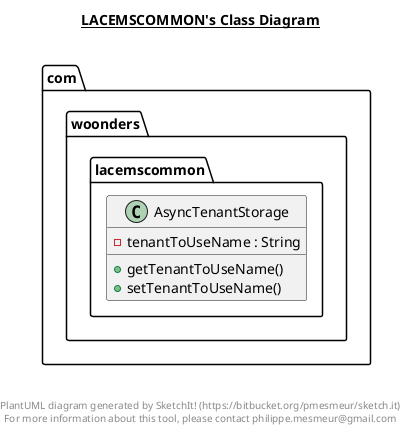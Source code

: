@startuml

title __LACEMSCOMMON's Class Diagram__\n

  namespace com.woonders.lacemscommon {
    class com.woonders.lacemscommon.AsyncTenantStorage {
        - tenantToUseName : String
        + getTenantToUseName()
        + setTenantToUseName()
    }
  }
  



right footer


PlantUML diagram generated by SketchIt! (https://bitbucket.org/pmesmeur/sketch.it)
For more information about this tool, please contact philippe.mesmeur@gmail.com
endfooter

@enduml
